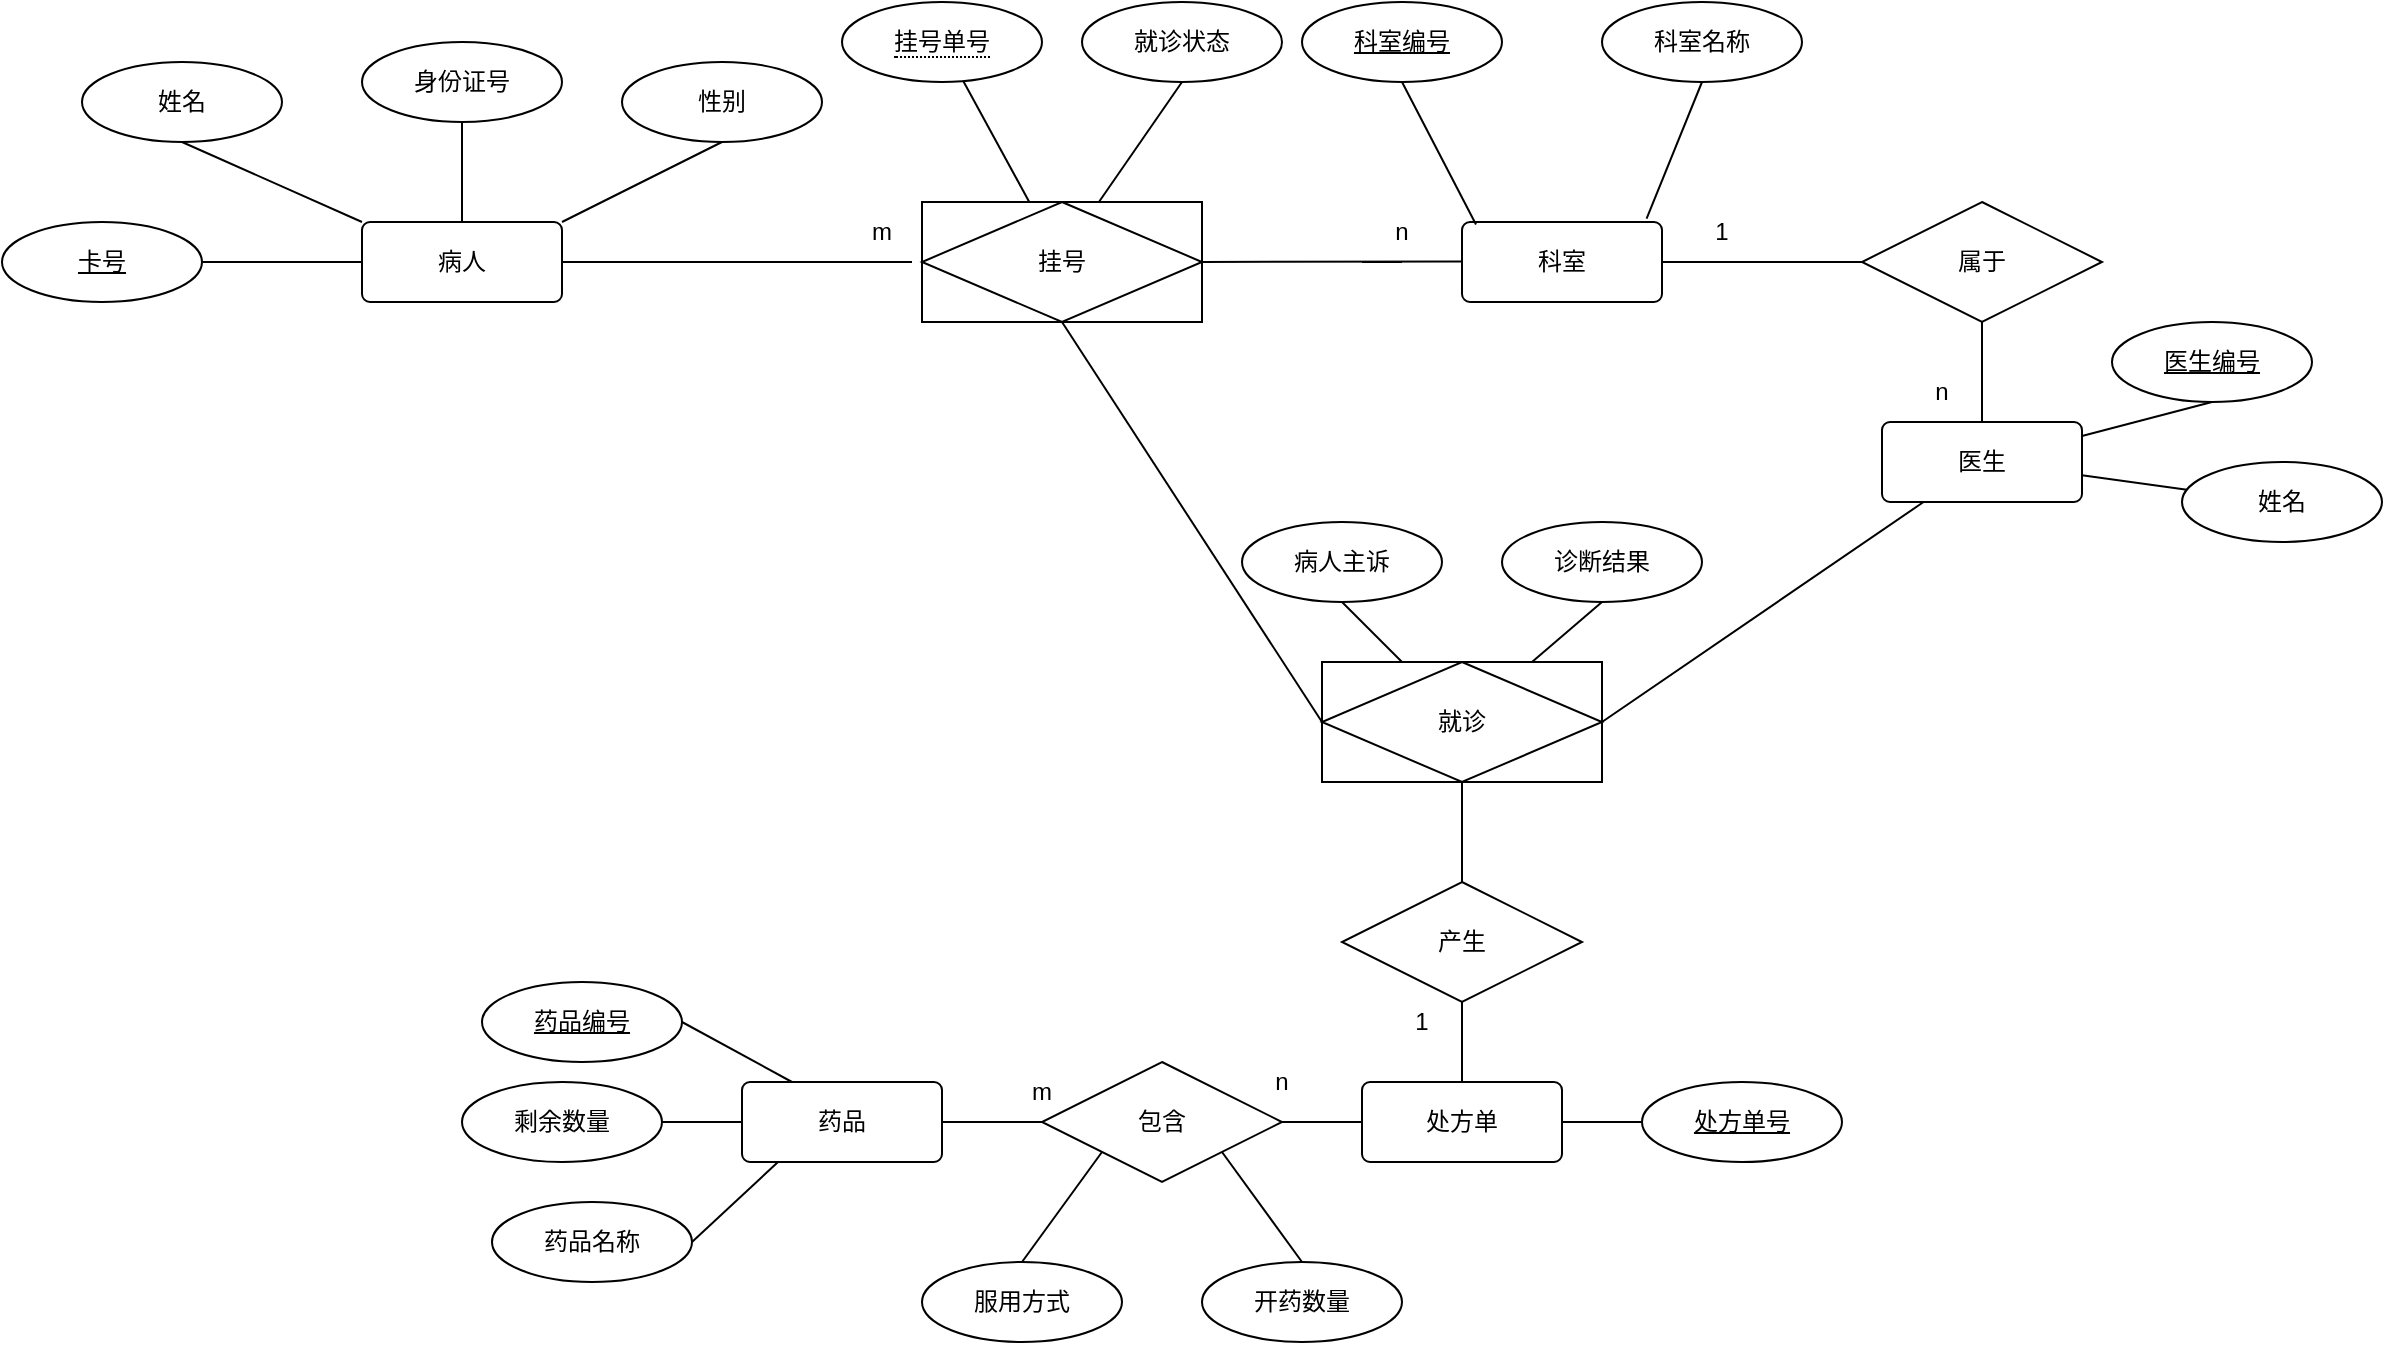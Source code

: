 <mxfile version="15.4.3" type="github">
  <diagram id="zAfrsb_zkFvsdOMWsCyR" name="Page-1">
    <mxGraphModel dx="1705" dy="926" grid="1" gridSize="10" guides="1" tooltips="1" connect="1" arrows="1" fold="1" page="1" pageScale="1" pageWidth="850" pageHeight="1100" math="0" shadow="0">
      <root>
        <mxCell id="0" />
        <mxCell id="1" parent="0" />
        <mxCell id="SzBXi0K8ta9aWYAxJJBb-13" style="edgeStyle=none;rounded=0;orthogonalLoop=1;jettySize=auto;html=1;exitX=1;exitY=0.5;exitDx=0;exitDy=0;entryX=0;entryY=0.5;entryDx=0;entryDy=0;endArrow=none;" parent="1" source="SzBXi0K8ta9aWYAxJJBb-1" edge="1">
          <mxGeometry relative="1" as="geometry">
            <mxPoint x="625" y="430" as="targetPoint" />
          </mxGeometry>
        </mxCell>
        <mxCell id="SzBXi0K8ta9aWYAxJJBb-21" style="edgeStyle=none;rounded=0;orthogonalLoop=1;jettySize=auto;html=1;exitX=1;exitY=0;exitDx=0;exitDy=0;entryX=0.5;entryY=1;entryDx=0;entryDy=0;endArrow=none;" parent="1" source="SzBXi0K8ta9aWYAxJJBb-1" target="SzBXi0K8ta9aWYAxJJBb-20" edge="1">
          <mxGeometry relative="1" as="geometry" />
        </mxCell>
        <mxCell id="SzBXi0K8ta9aWYAxJJBb-1" value="病人" style="rounded=1;arcSize=10;whiteSpace=wrap;html=1;align=center;" parent="1" vertex="1">
          <mxGeometry x="350" y="410" width="100" height="40" as="geometry" />
        </mxCell>
        <mxCell id="SzBXi0K8ta9aWYAxJJBb-2" value="科室" style="rounded=1;arcSize=10;whiteSpace=wrap;html=1;align=center;" parent="1" vertex="1">
          <mxGeometry x="900" y="410" width="100" height="40" as="geometry" />
        </mxCell>
        <mxCell id="SzBXi0K8ta9aWYAxJJBb-12" value="" style="endArrow=none;html=1;rounded=0;exitX=1;exitY=0.5;exitDx=0;exitDy=0;" parent="1" source="SzBXi0K8ta9aWYAxJJBb-62" edge="1">
          <mxGeometry relative="1" as="geometry">
            <mxPoint x="745" y="430" as="sourcePoint" />
            <mxPoint x="900" y="429.76" as="targetPoint" />
          </mxGeometry>
        </mxCell>
        <mxCell id="SzBXi0K8ta9aWYAxJJBb-17" style="edgeStyle=none;rounded=0;orthogonalLoop=1;jettySize=auto;html=1;exitX=1;exitY=0.5;exitDx=0;exitDy=0;entryX=0;entryY=0.5;entryDx=0;entryDy=0;endArrow=none;" parent="1" source="SzBXi0K8ta9aWYAxJJBb-14" target="SzBXi0K8ta9aWYAxJJBb-1" edge="1">
          <mxGeometry relative="1" as="geometry" />
        </mxCell>
        <mxCell id="SzBXi0K8ta9aWYAxJJBb-14" value="卡号" style="ellipse;whiteSpace=wrap;html=1;align=center;fontStyle=4;dashed=0;labelBackgroundColor=#ffffff;strokeWidth=1;fillColor=none;" parent="1" vertex="1">
          <mxGeometry x="170" y="410" width="100" height="40" as="geometry" />
        </mxCell>
        <mxCell id="SzBXi0K8ta9aWYAxJJBb-18" style="edgeStyle=none;rounded=0;orthogonalLoop=1;jettySize=auto;html=1;exitX=0.5;exitY=1;exitDx=0;exitDy=0;entryX=0;entryY=0;entryDx=0;entryDy=0;endArrow=none;" parent="1" source="SzBXi0K8ta9aWYAxJJBb-15" target="SzBXi0K8ta9aWYAxJJBb-1" edge="1">
          <mxGeometry relative="1" as="geometry" />
        </mxCell>
        <mxCell id="SzBXi0K8ta9aWYAxJJBb-15" value="姓名" style="ellipse;whiteSpace=wrap;html=1;align=center;dashed=0;labelBackgroundColor=#ffffff;strokeWidth=1;fillColor=none;" parent="1" vertex="1">
          <mxGeometry x="210" y="330" width="100" height="40" as="geometry" />
        </mxCell>
        <mxCell id="SzBXi0K8ta9aWYAxJJBb-19" value="" style="edgeStyle=none;rounded=0;orthogonalLoop=1;jettySize=auto;html=1;endArrow=none;" parent="1" source="SzBXi0K8ta9aWYAxJJBb-16" target="SzBXi0K8ta9aWYAxJJBb-1" edge="1">
          <mxGeometry relative="1" as="geometry" />
        </mxCell>
        <mxCell id="SzBXi0K8ta9aWYAxJJBb-16" value="身份证号" style="ellipse;whiteSpace=wrap;html=1;align=center;dashed=0;labelBackgroundColor=#ffffff;strokeWidth=1;fillColor=none;" parent="1" vertex="1">
          <mxGeometry x="350" y="320" width="100" height="40" as="geometry" />
        </mxCell>
        <mxCell id="SzBXi0K8ta9aWYAxJJBb-20" value="性别" style="ellipse;whiteSpace=wrap;html=1;align=center;dashed=0;labelBackgroundColor=#ffffff;strokeWidth=1;fillColor=none;" parent="1" vertex="1">
          <mxGeometry x="480" y="330" width="100" height="40" as="geometry" />
        </mxCell>
        <mxCell id="SzBXi0K8ta9aWYAxJJBb-25" style="edgeStyle=none;rounded=0;orthogonalLoop=1;jettySize=auto;html=1;exitX=0.5;exitY=1;exitDx=0;exitDy=0;entryX=0.07;entryY=0.031;entryDx=0;entryDy=0;entryPerimeter=0;endArrow=none;" parent="1" source="SzBXi0K8ta9aWYAxJJBb-23" target="SzBXi0K8ta9aWYAxJJBb-2" edge="1">
          <mxGeometry relative="1" as="geometry" />
        </mxCell>
        <mxCell id="SzBXi0K8ta9aWYAxJJBb-23" value="科室编号" style="ellipse;whiteSpace=wrap;html=1;align=center;fontStyle=4;dashed=0;labelBackgroundColor=#ffffff;strokeWidth=1;fillColor=none;" parent="1" vertex="1">
          <mxGeometry x="820" y="300" width="100" height="40" as="geometry" />
        </mxCell>
        <mxCell id="SzBXi0K8ta9aWYAxJJBb-26" style="edgeStyle=none;rounded=0;orthogonalLoop=1;jettySize=auto;html=1;exitX=0.5;exitY=1;exitDx=0;exitDy=0;entryX=0.923;entryY=-0.042;entryDx=0;entryDy=0;endArrow=none;entryPerimeter=0;" parent="1" source="SzBXi0K8ta9aWYAxJJBb-24" target="SzBXi0K8ta9aWYAxJJBb-2" edge="1">
          <mxGeometry relative="1" as="geometry" />
        </mxCell>
        <mxCell id="SzBXi0K8ta9aWYAxJJBb-24" value="科室名称" style="ellipse;whiteSpace=wrap;html=1;align=center;dashed=0;labelBackgroundColor=#ffffff;strokeWidth=1;fillColor=none;" parent="1" vertex="1">
          <mxGeometry x="970" y="300" width="100" height="40" as="geometry" />
        </mxCell>
        <mxCell id="SzBXi0K8ta9aWYAxJJBb-42" value="医生" style="rounded=1;arcSize=10;whiteSpace=wrap;html=1;align=center;dashed=0;labelBackgroundColor=#ffffff;strokeWidth=1;fillColor=none;" parent="1" vertex="1">
          <mxGeometry x="1110" y="510" width="100" height="40" as="geometry" />
        </mxCell>
        <mxCell id="SzBXi0K8ta9aWYAxJJBb-46" style="edgeStyle=none;rounded=0;orthogonalLoop=1;jettySize=auto;html=1;exitX=0.5;exitY=1;exitDx=0;exitDy=0;endArrow=none;" parent="1" source="SzBXi0K8ta9aWYAxJJBb-44" target="SzBXi0K8ta9aWYAxJJBb-42" edge="1">
          <mxGeometry relative="1" as="geometry" />
        </mxCell>
        <mxCell id="SzBXi0K8ta9aWYAxJJBb-44" value="医生编号" style="ellipse;whiteSpace=wrap;html=1;align=center;fontStyle=4;dashed=0;labelBackgroundColor=#ffffff;strokeWidth=1;fillColor=none;" parent="1" vertex="1">
          <mxGeometry x="1225" y="460" width="100" height="40" as="geometry" />
        </mxCell>
        <mxCell id="SzBXi0K8ta9aWYAxJJBb-47" value="" style="edgeStyle=none;rounded=0;orthogonalLoop=1;jettySize=auto;html=1;endArrow=none;" parent="1" source="SzBXi0K8ta9aWYAxJJBb-45" target="SzBXi0K8ta9aWYAxJJBb-42" edge="1">
          <mxGeometry relative="1" as="geometry" />
        </mxCell>
        <mxCell id="SzBXi0K8ta9aWYAxJJBb-45" value="姓名" style="ellipse;whiteSpace=wrap;html=1;align=center;dashed=0;labelBackgroundColor=#ffffff;strokeWidth=1;fillColor=none;" parent="1" vertex="1">
          <mxGeometry x="1260" y="530" width="100" height="40" as="geometry" />
        </mxCell>
        <mxCell id="SzBXi0K8ta9aWYAxJJBb-49" value="" style="edgeStyle=none;rounded=0;orthogonalLoop=1;jettySize=auto;html=1;endArrow=none;" parent="1" source="SzBXi0K8ta9aWYAxJJBb-48" target="SzBXi0K8ta9aWYAxJJBb-2" edge="1">
          <mxGeometry relative="1" as="geometry" />
        </mxCell>
        <mxCell id="-unKz29yzNtPiMJ_5qZT-2" style="edgeStyle=none;rounded=0;orthogonalLoop=1;jettySize=auto;html=1;exitX=0.5;exitY=1;exitDx=0;exitDy=0;endArrow=none;" edge="1" parent="1" source="SzBXi0K8ta9aWYAxJJBb-48" target="SzBXi0K8ta9aWYAxJJBb-42">
          <mxGeometry relative="1" as="geometry" />
        </mxCell>
        <mxCell id="SzBXi0K8ta9aWYAxJJBb-48" value="属于" style="shape=rhombus;perimeter=rhombusPerimeter;whiteSpace=wrap;html=1;align=center;dashed=0;labelBackgroundColor=#ffffff;strokeWidth=1;fillColor=none;" parent="1" vertex="1">
          <mxGeometry x="1100" y="400" width="120" height="60" as="geometry" />
        </mxCell>
        <mxCell id="SzBXi0K8ta9aWYAxJJBb-52" value="1" style="text;html=1;strokeColor=none;fillColor=none;align=center;verticalAlign=middle;whiteSpace=wrap;rounded=0;dashed=0;labelBackgroundColor=#ffffff;" parent="1" vertex="1">
          <mxGeometry x="1000" y="400" width="60" height="30" as="geometry" />
        </mxCell>
        <mxCell id="SzBXi0K8ta9aWYAxJJBb-53" value="n" style="text;html=1;strokeColor=none;fillColor=none;align=center;verticalAlign=middle;whiteSpace=wrap;rounded=0;dashed=0;labelBackgroundColor=#ffffff;" parent="1" vertex="1">
          <mxGeometry x="1110" y="480" width="60" height="30" as="geometry" />
        </mxCell>
        <mxCell id="SzBXi0K8ta9aWYAxJJBb-74" style="edgeStyle=none;rounded=0;orthogonalLoop=1;jettySize=auto;html=1;exitX=0.5;exitY=1;exitDx=0;exitDy=0;entryX=0.63;entryY=0.006;entryDx=0;entryDy=0;entryPerimeter=0;endArrow=none;" parent="1" source="SzBXi0K8ta9aWYAxJJBb-55" target="SzBXi0K8ta9aWYAxJJBb-62" edge="1">
          <mxGeometry relative="1" as="geometry" />
        </mxCell>
        <mxCell id="SzBXi0K8ta9aWYAxJJBb-55" value="就诊状态" style="ellipse;whiteSpace=wrap;html=1;align=center;dashed=0;labelBackgroundColor=#ffffff;strokeWidth=1;fillColor=none;" parent="1" vertex="1">
          <mxGeometry x="710" y="300" width="100" height="40" as="geometry" />
        </mxCell>
        <mxCell id="SzBXi0K8ta9aWYAxJJBb-62" value="挂号" style="shape=associativeEntity;whiteSpace=wrap;html=1;align=center;dashed=0;labelBackgroundColor=#ffffff;strokeWidth=1;fillColor=none;" parent="1" vertex="1">
          <mxGeometry x="630" y="400" width="140" height="60" as="geometry" />
        </mxCell>
        <mxCell id="SzBXi0K8ta9aWYAxJJBb-73" value="" style="edgeStyle=none;rounded=0;orthogonalLoop=1;jettySize=auto;html=1;endArrow=none;" parent="1" source="SzBXi0K8ta9aWYAxJJBb-72" target="SzBXi0K8ta9aWYAxJJBb-62" edge="1">
          <mxGeometry relative="1" as="geometry" />
        </mxCell>
        <mxCell id="SzBXi0K8ta9aWYAxJJBb-72" value="&lt;span style=&quot;border-bottom: 1px dotted&quot;&gt;挂号单号&lt;/span&gt;" style="ellipse;whiteSpace=wrap;html=1;align=center;dashed=0;labelBackgroundColor=#ffffff;strokeWidth=1;fillColor=none;" parent="1" vertex="1">
          <mxGeometry x="590" y="300" width="100" height="40" as="geometry" />
        </mxCell>
        <mxCell id="-unKz29yzNtPiMJ_5qZT-19" style="edgeStyle=none;rounded=0;orthogonalLoop=1;jettySize=auto;html=1;exitX=1;exitY=0.5;exitDx=0;exitDy=0;endArrow=none;" edge="1" parent="1" source="SzBXi0K8ta9aWYAxJJBb-85" target="SzBXi0K8ta9aWYAxJJBb-42">
          <mxGeometry relative="1" as="geometry" />
        </mxCell>
        <mxCell id="-unKz29yzNtPiMJ_5qZT-49" style="edgeStyle=none;rounded=0;orthogonalLoop=1;jettySize=auto;html=1;exitX=0;exitY=0.5;exitDx=0;exitDy=0;endArrow=none;entryX=0.5;entryY=1;entryDx=0;entryDy=0;" edge="1" parent="1" source="SzBXi0K8ta9aWYAxJJBb-85" target="SzBXi0K8ta9aWYAxJJBb-62">
          <mxGeometry relative="1" as="geometry">
            <mxPoint x="720" y="500" as="targetPoint" />
          </mxGeometry>
        </mxCell>
        <mxCell id="SzBXi0K8ta9aWYAxJJBb-85" value="就诊" style="shape=associativeEntity;whiteSpace=wrap;html=1;align=center;dashed=0;labelBackgroundColor=#ffffff;strokeWidth=1;fillColor=none;" parent="1" vertex="1">
          <mxGeometry x="830" y="630" width="140" height="60" as="geometry" />
        </mxCell>
        <mxCell id="-unKz29yzNtPiMJ_5qZT-9" value="" style="edgeStyle=none;rounded=0;orthogonalLoop=1;jettySize=auto;html=1;endArrow=none;" edge="1" parent="1" target="SzBXi0K8ta9aWYAxJJBb-85">
          <mxGeometry relative="1" as="geometry">
            <mxPoint x="900.0" y="740" as="sourcePoint" />
          </mxGeometry>
        </mxCell>
        <mxCell id="-unKz29yzNtPiMJ_5qZT-10" value="产生" style="shape=rhombus;perimeter=rhombusPerimeter;whiteSpace=wrap;html=1;align=center;" vertex="1" parent="1">
          <mxGeometry x="840" y="740" width="120" height="60" as="geometry" />
        </mxCell>
        <mxCell id="-unKz29yzNtPiMJ_5qZT-12" value="" style="edgeStyle=none;rounded=0;orthogonalLoop=1;jettySize=auto;html=1;endArrow=none;" edge="1" parent="1" source="-unKz29yzNtPiMJ_5qZT-11" target="-unKz29yzNtPiMJ_5qZT-10">
          <mxGeometry relative="1" as="geometry" />
        </mxCell>
        <mxCell id="-unKz29yzNtPiMJ_5qZT-23" value="" style="edgeStyle=none;rounded=0;orthogonalLoop=1;jettySize=auto;html=1;endArrow=none;" edge="1" parent="1" source="-unKz29yzNtPiMJ_5qZT-11" target="-unKz29yzNtPiMJ_5qZT-21">
          <mxGeometry relative="1" as="geometry" />
        </mxCell>
        <mxCell id="-unKz29yzNtPiMJ_5qZT-11" value="处方单" style="rounded=1;arcSize=10;whiteSpace=wrap;html=1;align=center;" vertex="1" parent="1">
          <mxGeometry x="850" y="840" width="100" height="40" as="geometry" />
        </mxCell>
        <mxCell id="-unKz29yzNtPiMJ_5qZT-16" style="edgeStyle=none;rounded=0;orthogonalLoop=1;jettySize=auto;html=1;endArrow=none;" edge="1" parent="1" source="-unKz29yzNtPiMJ_5qZT-13" target="-unKz29yzNtPiMJ_5qZT-11">
          <mxGeometry relative="1" as="geometry" />
        </mxCell>
        <mxCell id="-unKz29yzNtPiMJ_5qZT-13" value="处方单号" style="ellipse;whiteSpace=wrap;html=1;align=center;fontStyle=4;" vertex="1" parent="1">
          <mxGeometry x="990" y="840" width="100" height="40" as="geometry" />
        </mxCell>
        <mxCell id="-unKz29yzNtPiMJ_5qZT-48" style="edgeStyle=none;rounded=0;orthogonalLoop=1;jettySize=auto;html=1;exitX=0.5;exitY=1;exitDx=0;exitDy=0;endArrow=none;" edge="1" parent="1" source="-unKz29yzNtPiMJ_5qZT-14" target="SzBXi0K8ta9aWYAxJJBb-85">
          <mxGeometry relative="1" as="geometry" />
        </mxCell>
        <mxCell id="-unKz29yzNtPiMJ_5qZT-14" value="诊断结果" style="ellipse;whiteSpace=wrap;html=1;align=center;" vertex="1" parent="1">
          <mxGeometry x="920" y="560" width="100" height="40" as="geometry" />
        </mxCell>
        <mxCell id="-unKz29yzNtPiMJ_5qZT-47" style="edgeStyle=none;rounded=0;orthogonalLoop=1;jettySize=auto;html=1;exitX=0.5;exitY=1;exitDx=0;exitDy=0;endArrow=none;" edge="1" parent="1" source="-unKz29yzNtPiMJ_5qZT-15" target="SzBXi0K8ta9aWYAxJJBb-85">
          <mxGeometry relative="1" as="geometry" />
        </mxCell>
        <mxCell id="-unKz29yzNtPiMJ_5qZT-15" value="病人主诉" style="ellipse;whiteSpace=wrap;html=1;align=center;" vertex="1" parent="1">
          <mxGeometry x="790" y="560" width="100" height="40" as="geometry" />
        </mxCell>
        <mxCell id="-unKz29yzNtPiMJ_5qZT-22" value="" style="edgeStyle=none;rounded=0;orthogonalLoop=1;jettySize=auto;html=1;endArrow=none;" edge="1" parent="1" source="-unKz29yzNtPiMJ_5qZT-20" target="-unKz29yzNtPiMJ_5qZT-21">
          <mxGeometry relative="1" as="geometry" />
        </mxCell>
        <mxCell id="-unKz29yzNtPiMJ_5qZT-20" value="药品" style="rounded=1;arcSize=10;whiteSpace=wrap;html=1;align=center;" vertex="1" parent="1">
          <mxGeometry x="540" y="840" width="100" height="40" as="geometry" />
        </mxCell>
        <mxCell id="-unKz29yzNtPiMJ_5qZT-21" value="包含" style="shape=rhombus;perimeter=rhombusPerimeter;whiteSpace=wrap;html=1;align=center;" vertex="1" parent="1">
          <mxGeometry x="690" y="830" width="120" height="60" as="geometry" />
        </mxCell>
        <mxCell id="-unKz29yzNtPiMJ_5qZT-28" style="edgeStyle=none;rounded=0;orthogonalLoop=1;jettySize=auto;html=1;exitX=1;exitY=0.5;exitDx=0;exitDy=0;entryX=0.25;entryY=0;entryDx=0;entryDy=0;endArrow=none;" edge="1" parent="1" source="-unKz29yzNtPiMJ_5qZT-24" target="-unKz29yzNtPiMJ_5qZT-20">
          <mxGeometry relative="1" as="geometry" />
        </mxCell>
        <mxCell id="-unKz29yzNtPiMJ_5qZT-24" value="药品编号" style="ellipse;whiteSpace=wrap;html=1;align=center;fontStyle=4;" vertex="1" parent="1">
          <mxGeometry x="410" y="790" width="100" height="40" as="geometry" />
        </mxCell>
        <mxCell id="-unKz29yzNtPiMJ_5qZT-29" style="edgeStyle=none;rounded=0;orthogonalLoop=1;jettySize=auto;html=1;exitX=1;exitY=0.5;exitDx=0;exitDy=0;entryX=0;entryY=0.5;entryDx=0;entryDy=0;endArrow=none;" edge="1" parent="1" source="-unKz29yzNtPiMJ_5qZT-25" target="-unKz29yzNtPiMJ_5qZT-20">
          <mxGeometry relative="1" as="geometry" />
        </mxCell>
        <mxCell id="-unKz29yzNtPiMJ_5qZT-25" value="剩余数量" style="ellipse;whiteSpace=wrap;html=1;align=center;" vertex="1" parent="1">
          <mxGeometry x="400" y="840" width="100" height="40" as="geometry" />
        </mxCell>
        <mxCell id="-unKz29yzNtPiMJ_5qZT-31" style="edgeStyle=none;rounded=0;orthogonalLoop=1;jettySize=auto;html=1;exitX=0.5;exitY=0;exitDx=0;exitDy=0;entryX=0;entryY=1;entryDx=0;entryDy=0;endArrow=none;" edge="1" parent="1" source="-unKz29yzNtPiMJ_5qZT-27" target="-unKz29yzNtPiMJ_5qZT-21">
          <mxGeometry relative="1" as="geometry" />
        </mxCell>
        <mxCell id="-unKz29yzNtPiMJ_5qZT-27" value="服用方式" style="ellipse;whiteSpace=wrap;html=1;align=center;" vertex="1" parent="1">
          <mxGeometry x="630" y="930" width="100" height="40" as="geometry" />
        </mxCell>
        <mxCell id="-unKz29yzNtPiMJ_5qZT-33" style="edgeStyle=none;rounded=0;orthogonalLoop=1;jettySize=auto;html=1;exitX=0.5;exitY=0;exitDx=0;exitDy=0;entryX=1;entryY=1;entryDx=0;entryDy=0;endArrow=none;" edge="1" parent="1" source="-unKz29yzNtPiMJ_5qZT-32" target="-unKz29yzNtPiMJ_5qZT-21">
          <mxGeometry relative="1" as="geometry" />
        </mxCell>
        <mxCell id="-unKz29yzNtPiMJ_5qZT-32" value="开药数量" style="ellipse;whiteSpace=wrap;html=1;align=center;" vertex="1" parent="1">
          <mxGeometry x="770" y="930" width="100" height="40" as="geometry" />
        </mxCell>
        <mxCell id="-unKz29yzNtPiMJ_5qZT-34" value="m" style="text;html=1;strokeColor=none;fillColor=none;align=center;verticalAlign=middle;whiteSpace=wrap;rounded=0;dashed=0;labelBackgroundColor=#ffffff;" vertex="1" parent="1">
          <mxGeometry x="580" y="400" width="60" height="30" as="geometry" />
        </mxCell>
        <mxCell id="-unKz29yzNtPiMJ_5qZT-37" style="edgeStyle=none;rounded=0;orthogonalLoop=1;jettySize=auto;html=1;exitX=0.5;exitY=1;exitDx=0;exitDy=0;endArrow=none;" edge="1" parent="1" source="-unKz29yzNtPiMJ_5qZT-35">
          <mxGeometry relative="1" as="geometry">
            <mxPoint x="850" y="430" as="targetPoint" />
          </mxGeometry>
        </mxCell>
        <mxCell id="-unKz29yzNtPiMJ_5qZT-35" value="n" style="text;html=1;strokeColor=none;fillColor=none;align=center;verticalAlign=middle;whiteSpace=wrap;rounded=0;dashed=0;labelBackgroundColor=#ffffff;" vertex="1" parent="1">
          <mxGeometry x="840" y="400" width="60" height="30" as="geometry" />
        </mxCell>
        <mxCell id="-unKz29yzNtPiMJ_5qZT-39" value="1" style="text;html=1;strokeColor=none;fillColor=none;align=center;verticalAlign=middle;whiteSpace=wrap;rounded=0;dashed=0;labelBackgroundColor=#ffffff;" vertex="1" parent="1">
          <mxGeometry x="850" y="795" width="60" height="30" as="geometry" />
        </mxCell>
        <mxCell id="-unKz29yzNtPiMJ_5qZT-40" value="m" style="text;html=1;strokeColor=none;fillColor=none;align=center;verticalAlign=middle;whiteSpace=wrap;rounded=0;dashed=0;labelBackgroundColor=#ffffff;" vertex="1" parent="1">
          <mxGeometry x="660" y="830" width="60" height="30" as="geometry" />
        </mxCell>
        <mxCell id="-unKz29yzNtPiMJ_5qZT-41" value="n" style="text;html=1;strokeColor=none;fillColor=none;align=center;verticalAlign=middle;whiteSpace=wrap;rounded=0;dashed=0;labelBackgroundColor=#ffffff;" vertex="1" parent="1">
          <mxGeometry x="780" y="825" width="60" height="30" as="geometry" />
        </mxCell>
        <mxCell id="-unKz29yzNtPiMJ_5qZT-44" style="edgeStyle=none;rounded=0;orthogonalLoop=1;jettySize=auto;html=1;exitX=1;exitY=0.5;exitDx=0;exitDy=0;endArrow=none;" edge="1" parent="1" source="-unKz29yzNtPiMJ_5qZT-43">
          <mxGeometry relative="1" as="geometry">
            <mxPoint x="558" y="880" as="targetPoint" />
          </mxGeometry>
        </mxCell>
        <mxCell id="-unKz29yzNtPiMJ_5qZT-43" value="药品名称" style="ellipse;whiteSpace=wrap;html=1;align=center;" vertex="1" parent="1">
          <mxGeometry x="415" y="900" width="100" height="40" as="geometry" />
        </mxCell>
      </root>
    </mxGraphModel>
  </diagram>
</mxfile>
